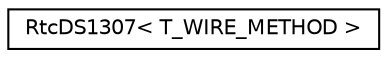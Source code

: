 digraph "Graphical Class Hierarchy"
{
 // LATEX_PDF_SIZE
  edge [fontname="Helvetica",fontsize="10",labelfontname="Helvetica",labelfontsize="10"];
  node [fontname="Helvetica",fontsize="10",shape=record];
  rankdir="LR";
  Node0 [label="RtcDS1307\< T_WIRE_METHOD \>",height=0.2,width=0.4,color="black", fillcolor="white", style="filled",URL="$classRtcDS1307.html",tooltip=" "];
}
